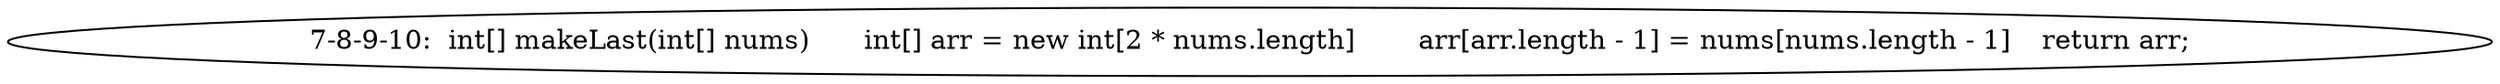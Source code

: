 digraph result_test { 
// graph-vertices
  a3  [label="7-8-9-10:  int[] makeLast(int[] nums)	int[] arr = new int[2 * nums.length]	arr[arr.length - 1] = nums[nums.length - 1]	return arr;"]; 
// graph-edges
}